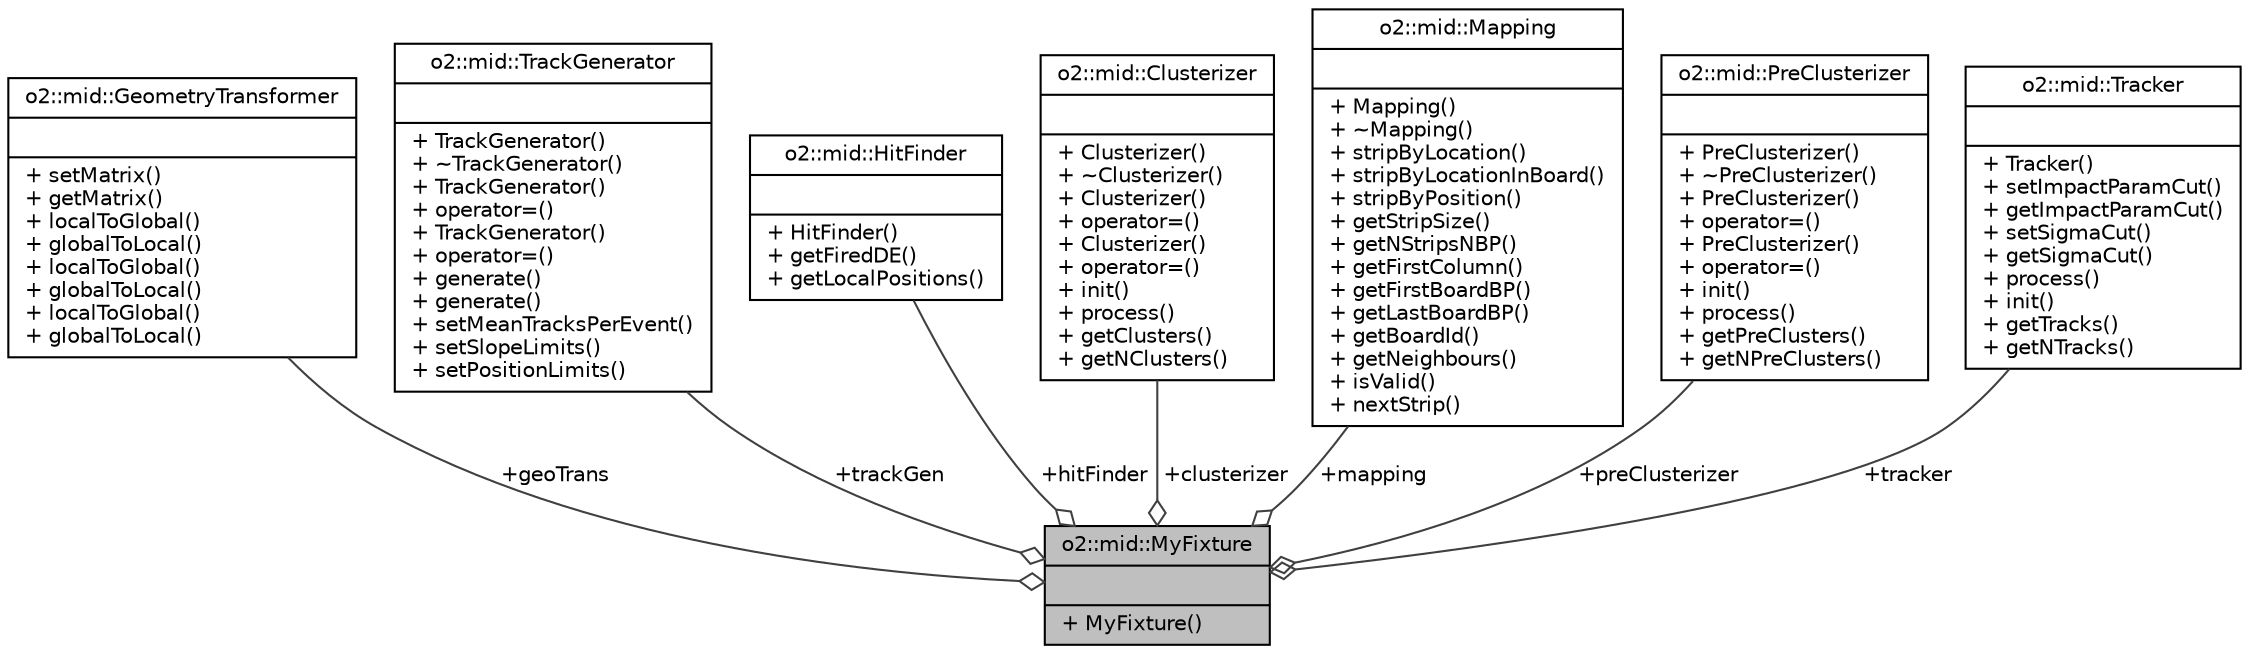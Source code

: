digraph "o2::mid::MyFixture"
{
 // INTERACTIVE_SVG=YES
  bgcolor="transparent";
  edge [fontname="Helvetica",fontsize="10",labelfontname="Helvetica",labelfontsize="10"];
  node [fontname="Helvetica",fontsize="10",shape=record];
  Node1 [label="{o2::mid::MyFixture\n||+ MyFixture()\l}",height=0.2,width=0.4,color="black", fillcolor="grey75", style="filled" fontcolor="black"];
  Node2 -> Node1 [color="grey25",fontsize="10",style="solid",label=" +geoTrans" ,arrowhead="odiamond",fontname="Helvetica"];
  Node2 [label="{o2::mid::GeometryTransformer\n||+ setMatrix()\l+ getMatrix()\l+ localToGlobal()\l+ globalToLocal()\l+ localToGlobal()\l+ globalToLocal()\l+ localToGlobal()\l+ globalToLocal()\l}",height=0.2,width=0.4,color="black",URL="$d2/df3/classo2_1_1mid_1_1GeometryTransformer.html"];
  Node3 -> Node1 [color="grey25",fontsize="10",style="solid",label=" +trackGen" ,arrowhead="odiamond",fontname="Helvetica"];
  Node3 [label="{o2::mid::TrackGenerator\n||+ TrackGenerator()\l+ ~TrackGenerator()\l+ TrackGenerator()\l+ operator=()\l+ TrackGenerator()\l+ operator=()\l+ generate()\l+ generate()\l+ setMeanTracksPerEvent()\l+ setSlopeLimits()\l+ setPositionLimits()\l}",height=0.2,width=0.4,color="black",URL="$d6/d48/classo2_1_1mid_1_1TrackGenerator.html",tooltip="Class to generate tracks for MID. "];
  Node4 -> Node1 [color="grey25",fontsize="10",style="solid",label=" +hitFinder" ,arrowhead="odiamond",fontname="Helvetica"];
  Node4 [label="{o2::mid::HitFinder\n||+ HitFinder()\l+ getFiredDE()\l+ getLocalPositions()\l}",height=0.2,width=0.4,color="black",URL="$db/d25/classo2_1_1mid_1_1HitFinder.html",tooltip="Class to find the impact point of a track on the chamber. "];
  Node5 -> Node1 [color="grey25",fontsize="10",style="solid",label=" +clusterizer" ,arrowhead="odiamond",fontname="Helvetica"];
  Node5 [label="{o2::mid::Clusterizer\n||+ Clusterizer()\l+ ~Clusterizer()\l+ Clusterizer()\l+ operator=()\l+ Clusterizer()\l+ operator=()\l+ init()\l+ process()\l+ getClusters()\l+ getNClusters()\l}",height=0.2,width=0.4,color="black",URL="$d5/dae/classo2_1_1mid_1_1Clusterizer.html",tooltip="Clusterizing algorithm for MID. "];
  Node6 -> Node1 [color="grey25",fontsize="10",style="solid",label=" +mapping" ,arrowhead="odiamond",fontname="Helvetica"];
  Node6 [label="{o2::mid::Mapping\n||+ Mapping()\l+ ~Mapping()\l+ stripByLocation()\l+ stripByLocationInBoard()\l+ stripByPosition()\l+ getStripSize()\l+ getNStripsNBP()\l+ getFirstColumn()\l+ getFirstBoardBP()\l+ getLastBoardBP()\l+ getBoardId()\l+ getNeighbours()\l+ isValid()\l+ nextStrip()\l}",height=0.2,width=0.4,color="black",URL="$d1/d66/classo2_1_1mid_1_1Mapping.html"];
  Node7 -> Node1 [color="grey25",fontsize="10",style="solid",label=" +preClusterizer" ,arrowhead="odiamond",fontname="Helvetica"];
  Node7 [label="{o2::mid::PreClusterizer\n||+ PreClusterizer()\l+ ~PreClusterizer()\l+ PreClusterizer()\l+ operator=()\l+ PreClusterizer()\l+ operator=()\l+ init()\l+ process()\l+ getPreClusters()\l+ getNPreClusters()\l}",height=0.2,width=0.4,color="black",URL="$d6/dde/classo2_1_1mid_1_1PreClusterizer.html",tooltip="Pre-clustering algorithm for MID. "];
  Node8 -> Node1 [color="grey25",fontsize="10",style="solid",label=" +tracker" ,arrowhead="odiamond",fontname="Helvetica"];
  Node8 [label="{o2::mid::Tracker\n||+ Tracker()\l+ setImpactParamCut()\l+ getImpactParamCut()\l+ setSigmaCut()\l+ getSigmaCut()\l+ process()\l+ init()\l+ getTracks()\l+ getNTracks()\l}",height=0.2,width=0.4,color="black",URL="$da/d04/classo2_1_1mid_1_1Tracker.html",tooltip="Tracking algorithm for MID. "];
}
